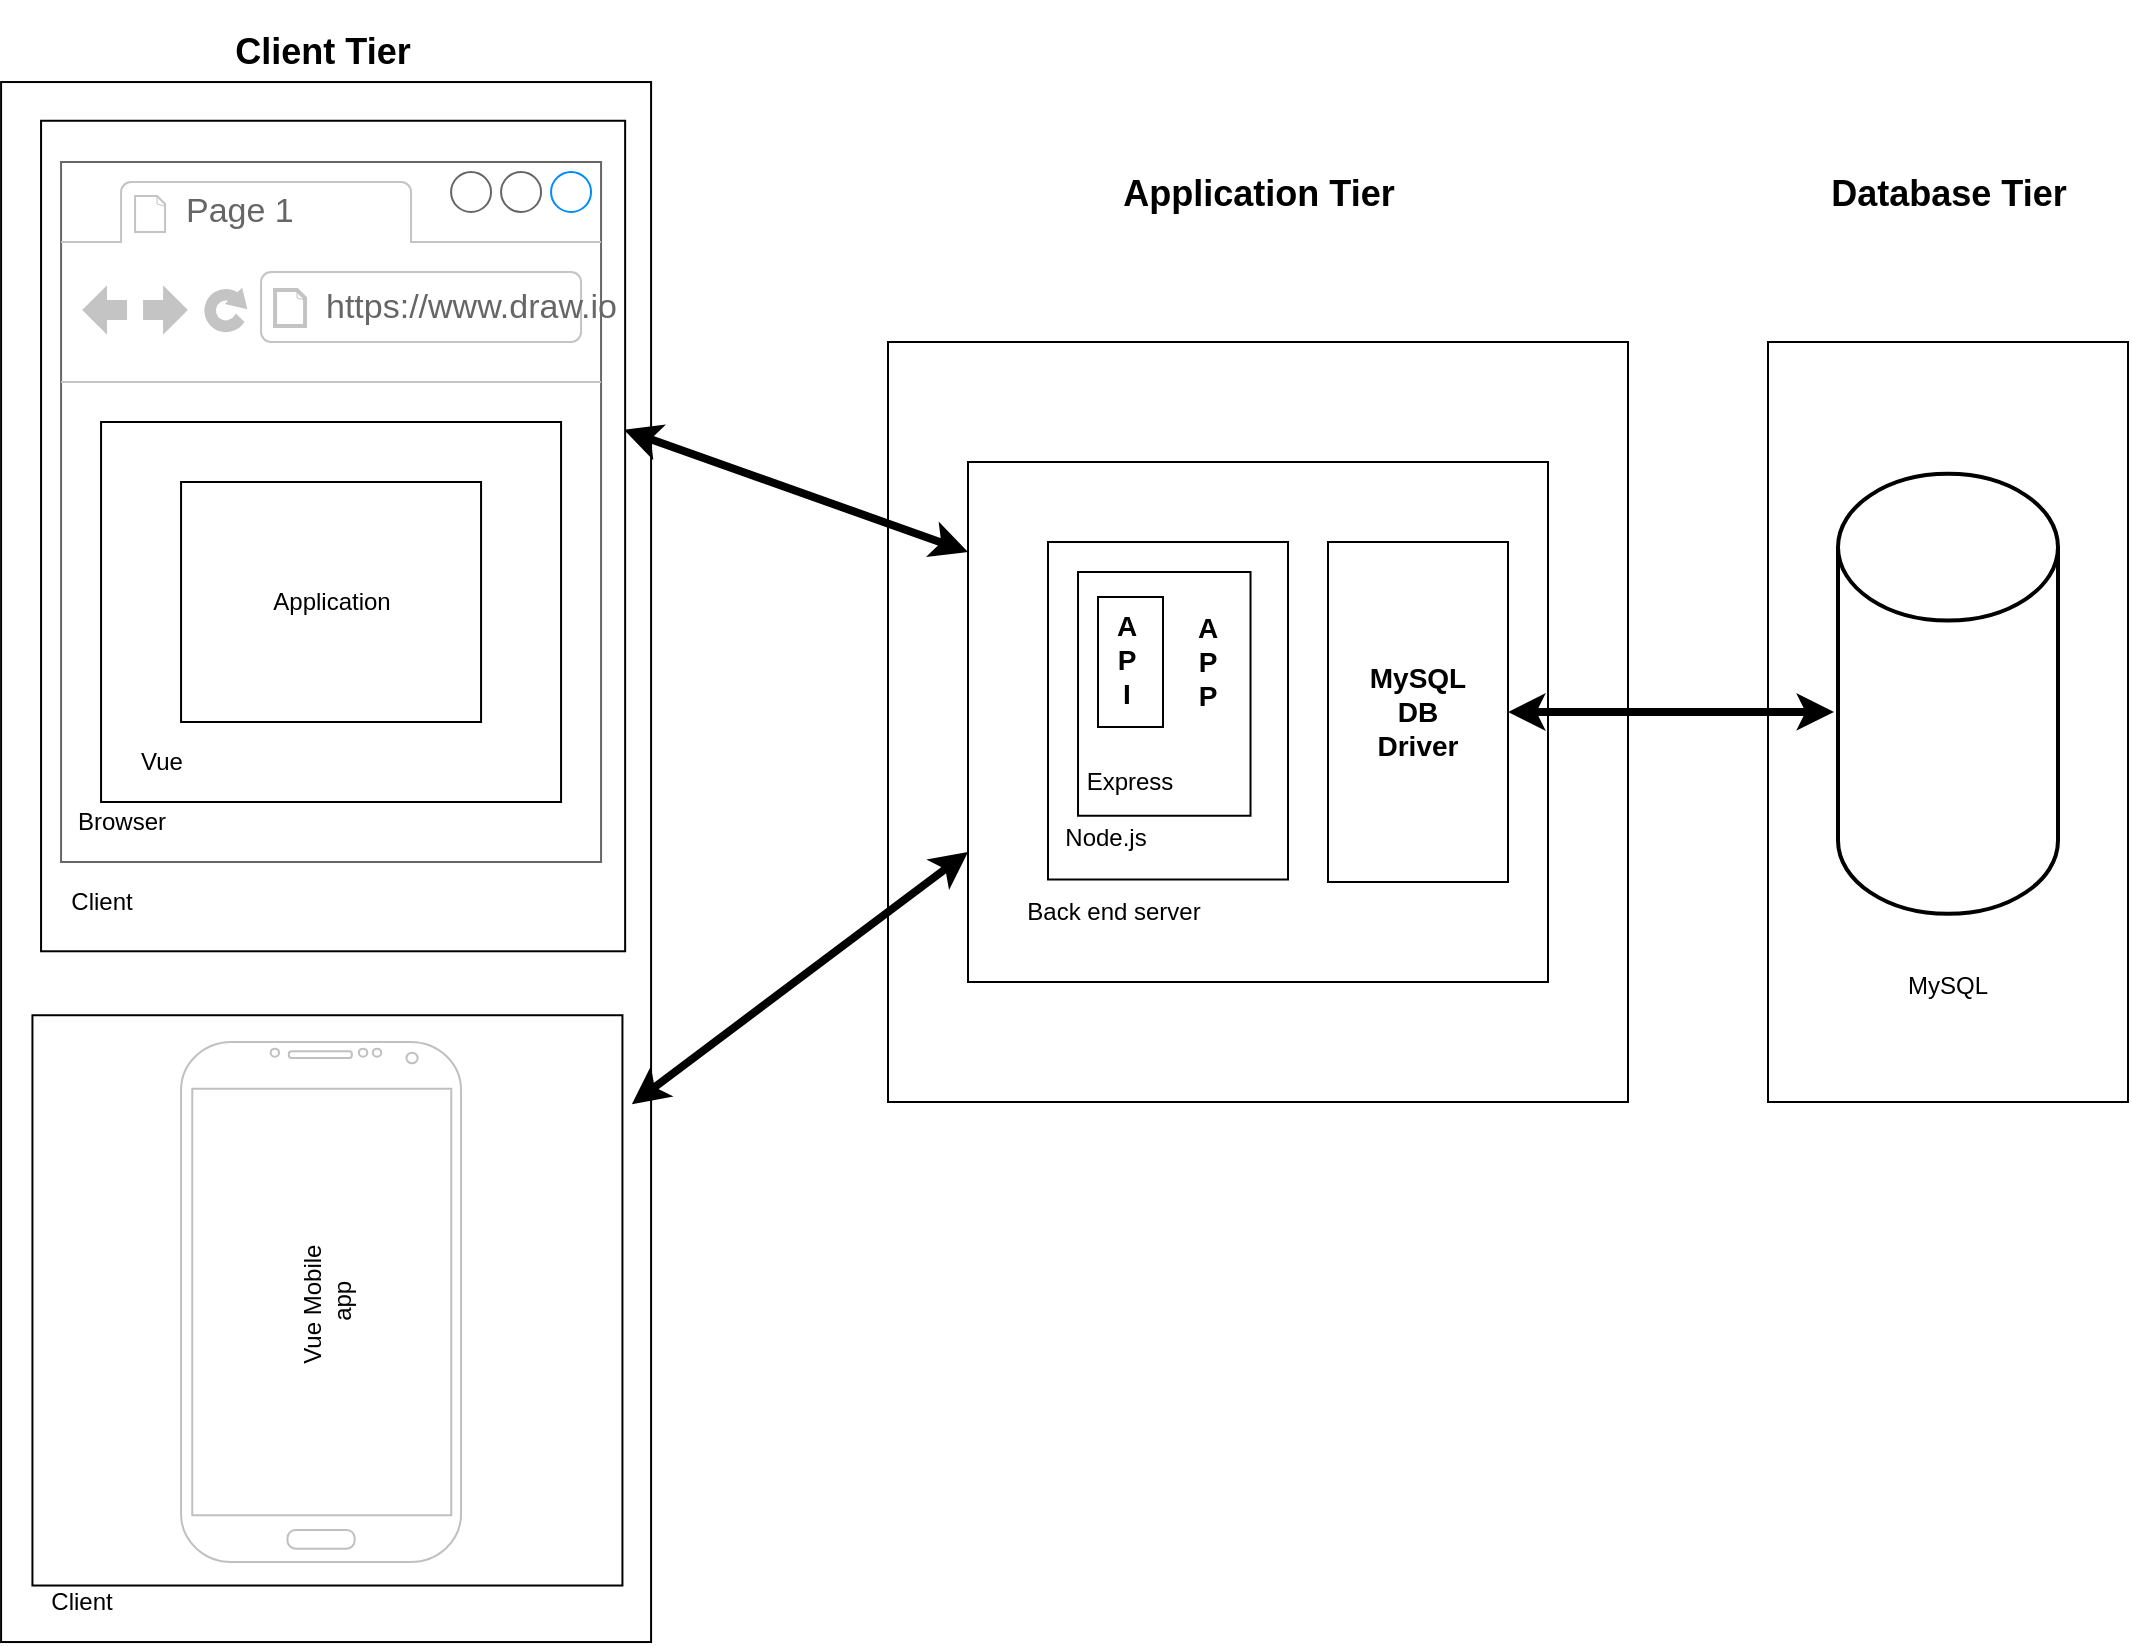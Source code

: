 <mxfile version="13.0.0" type="device"><diagram id="nf9udRQdgD5p2TUsVrAF" name="Page-1"><mxGraphModel dx="868" dy="544" grid="1" gridSize="10" guides="1" tooltips="1" connect="1" arrows="1" fold="1" page="1" pageScale="1" pageWidth="1169" pageHeight="827" math="0" shadow="0"><root><mxCell id="0"/><mxCell id="1" parent="0"/><mxCell id="nQDFvrvhVWM3tXNLTVn6-1" value="" style="rounded=0;whiteSpace=wrap;html=1;rotation=90;" parent="1" vertex="1"><mxGeometry x="-180.96" y="267.52" width="780" height="325" as="geometry"/></mxCell><mxCell id="nQDFvrvhVWM3tXNLTVn6-2" value="" style="rounded=0;whiteSpace=wrap;html=1;rotation=90;" parent="1" vertex="1"><mxGeometry x="4.92" y="120.99" width="415.26" height="292.04" as="geometry"/></mxCell><mxCell id="nQDFvrvhVWM3tXNLTVn6-4" value="Client" style="text;html=1;strokeColor=none;fillColor=none;align=center;verticalAlign=middle;whiteSpace=wrap;rounded=0;" parent="1" vertex="1"><mxGeometry x="76.53" y="440" width="40" height="20" as="geometry"/></mxCell><mxCell id="nQDFvrvhVWM3tXNLTVn6-5" value="" style="strokeWidth=1;shadow=0;dashed=0;align=center;html=1;shape=mxgraph.mockup.containers.browserWindow;rSize=0;strokeColor=#666666;strokeColor2=#008cff;strokeColor3=#c4c4c4;mainText=,;recursiveResize=0;" parent="1" vertex="1"><mxGeometry x="76.53" y="80" width="270" height="350" as="geometry"/></mxCell><mxCell id="nQDFvrvhVWM3tXNLTVn6-6" value="Page 1" style="strokeWidth=1;shadow=0;dashed=0;align=center;html=1;shape=mxgraph.mockup.containers.anchor;fontSize=17;fontColor=#666666;align=left;" parent="nQDFvrvhVWM3tXNLTVn6-5" vertex="1"><mxGeometry x="60" y="12" width="110" height="26" as="geometry"/></mxCell><mxCell id="nQDFvrvhVWM3tXNLTVn6-7" value="https://www.draw.io" style="strokeWidth=1;shadow=0;dashed=0;align=center;html=1;shape=mxgraph.mockup.containers.anchor;rSize=0;fontSize=17;fontColor=#666666;align=left;" parent="nQDFvrvhVWM3tXNLTVn6-5" vertex="1"><mxGeometry x="130" y="60" width="250" height="26" as="geometry"/></mxCell><mxCell id="nQDFvrvhVWM3tXNLTVn6-8" value="" style="rounded=0;whiteSpace=wrap;html=1;" parent="nQDFvrvhVWM3tXNLTVn6-5" vertex="1"><mxGeometry x="20" y="130" width="230" height="190" as="geometry"/></mxCell><mxCell id="nQDFvrvhVWM3tXNLTVn6-9" value="Browser" style="text;html=1;strokeColor=none;fillColor=none;align=center;verticalAlign=middle;whiteSpace=wrap;rounded=0;" parent="nQDFvrvhVWM3tXNLTVn6-5" vertex="1"><mxGeometry x="10" y="320" width="40" height="20" as="geometry"/></mxCell><mxCell id="nQDFvrvhVWM3tXNLTVn6-10" value="Application" style="rounded=0;whiteSpace=wrap;html=1;" parent="nQDFvrvhVWM3tXNLTVn6-5" vertex="1"><mxGeometry x="60" y="160" width="150" height="120" as="geometry"/></mxCell><mxCell id="nQDFvrvhVWM3tXNLTVn6-11" value="Vue" style="text;html=1;strokeColor=none;fillColor=none;align=center;verticalAlign=middle;whiteSpace=wrap;rounded=0;" parent="nQDFvrvhVWM3tXNLTVn6-5" vertex="1"><mxGeometry x="30" y="290" width="40" height="20" as="geometry"/></mxCell><mxCell id="nQDFvrvhVWM3tXNLTVn6-14" value="Vue Mobile&amp;nbsp;&lt;br&gt;app" style="rounded=0;whiteSpace=wrap;html=1;rotation=-90;" parent="1" vertex="1"><mxGeometry x="67.15" y="501.69" width="285.14" height="295" as="geometry"/></mxCell><mxCell id="nQDFvrvhVWM3tXNLTVn6-15" value="Client" style="text;html=1;strokeColor=none;fillColor=none;align=center;verticalAlign=middle;whiteSpace=wrap;rounded=0;" parent="1" vertex="1"><mxGeometry x="66.53" y="790" width="40" height="20" as="geometry"/></mxCell><mxCell id="nQDFvrvhVWM3tXNLTVn6-16" value="" style="verticalLabelPosition=bottom;verticalAlign=top;html=1;shadow=0;dashed=0;strokeWidth=1;shape=mxgraph.android.phone2;strokeColor=#c0c0c0;" parent="1" vertex="1"><mxGeometry x="136.53" y="520" width="140" height="260" as="geometry"/></mxCell><mxCell id="nQDFvrvhVWM3tXNLTVn6-19" value="" style="rounded=0;whiteSpace=wrap;html=1;" parent="1" vertex="1"><mxGeometry x="490" y="170" width="370" height="380" as="geometry"/></mxCell><mxCell id="nQDFvrvhVWM3tXNLTVn6-20" value="" style="rounded=0;whiteSpace=wrap;html=1;" parent="1" vertex="1"><mxGeometry x="530" y="230" width="290" height="260" as="geometry"/></mxCell><mxCell id="nQDFvrvhVWM3tXNLTVn6-21" value="" style="rounded=0;whiteSpace=wrap;html=1;rotation=90;" parent="1" vertex="1"><mxGeometry x="545.63" y="294.38" width="168.75" height="120" as="geometry"/></mxCell><mxCell id="nQDFvrvhVWM3tXNLTVn6-23" value="" style="rounded=0;whiteSpace=wrap;html=1;rotation=90;" parent="1" vertex="1"><mxGeometry x="567.2" y="302.81" width="121.87" height="86.25" as="geometry"/></mxCell><mxCell id="nQDFvrvhVWM3tXNLTVn6-24" value="" style="rounded=0;whiteSpace=wrap;html=1;rotation=90;" parent="1" vertex="1"><mxGeometry x="578.75" y="313.75" width="65" height="32.5" as="geometry"/></mxCell><mxCell id="nQDFvrvhVWM3tXNLTVn6-28" value="&lt;b style=&quot;font-size: 14px&quot;&gt;A&lt;br&gt;P&lt;br&gt;P&lt;br&gt;&lt;/b&gt;" style="text;html=1;strokeColor=none;fillColor=none;align=center;verticalAlign=middle;whiteSpace=wrap;rounded=0;" parent="1" vertex="1"><mxGeometry x="640" y="300" width="20" height="60" as="geometry"/></mxCell><mxCell id="nQDFvrvhVWM3tXNLTVn6-29" value="&lt;b style=&quot;font-size: 14px&quot;&gt;A&lt;br&gt;P&lt;br&gt;I&lt;/b&gt;" style="text;html=1;strokeColor=none;fillColor=none;align=center;verticalAlign=middle;whiteSpace=wrap;rounded=0;" parent="1" vertex="1"><mxGeometry x="597.5" y="298" width="22.5" height="62" as="geometry"/></mxCell><mxCell id="nQDFvrvhVWM3tXNLTVn6-30" value="Express" style="text;html=1;strokeColor=none;fillColor=none;align=center;verticalAlign=middle;whiteSpace=wrap;rounded=0;" parent="1" vertex="1"><mxGeometry x="591" y="380" width="40" height="20" as="geometry"/></mxCell><mxCell id="nQDFvrvhVWM3tXNLTVn6-31" value="Node.js" style="text;html=1;strokeColor=none;fillColor=none;align=center;verticalAlign=middle;whiteSpace=wrap;rounded=0;" parent="1" vertex="1"><mxGeometry x="579" y="408" width="40" height="20" as="geometry"/></mxCell><mxCell id="nQDFvrvhVWM3tXNLTVn6-32" value="Back end server" style="text;html=1;strokeColor=none;fillColor=none;align=center;verticalAlign=middle;whiteSpace=wrap;rounded=0;" parent="1" vertex="1"><mxGeometry x="546" y="440" width="114" height="30" as="geometry"/></mxCell><mxCell id="nQDFvrvhVWM3tXNLTVn6-35" value="&lt;h2&gt;Application Tier&lt;/h2&gt;" style="text;html=1;align=center;verticalAlign=middle;resizable=0;points=[];autosize=1;" parent="1" vertex="1"><mxGeometry x="600" y="70.99" width="150" height="50" as="geometry"/></mxCell><mxCell id="nQDFvrvhVWM3tXNLTVn6-36" value="&lt;h2&gt;Client Tier&lt;/h2&gt;" style="text;html=1;align=center;verticalAlign=middle;resizable=0;points=[];autosize=1;" parent="1" vertex="1"><mxGeometry x="156.53" width="100" height="50" as="geometry"/></mxCell><mxCell id="nQDFvrvhVWM3tXNLTVn6-37" value="&lt;b style=&quot;font-size: 14px&quot;&gt;MySQL&lt;br&gt;DB&lt;br&gt;Driver&lt;/b&gt;" style="rounded=0;whiteSpace=wrap;html=1;" parent="1" vertex="1"><mxGeometry x="710" y="270" width="90" height="170" as="geometry"/></mxCell><mxCell id="nQDFvrvhVWM3tXNLTVn6-41" value="" style="rounded=0;whiteSpace=wrap;html=1;" parent="1" vertex="1"><mxGeometry x="930" y="170" width="180" height="380" as="geometry"/></mxCell><mxCell id="nQDFvrvhVWM3tXNLTVn6-42" value="" style="strokeWidth=2;html=1;shape=mxgraph.flowchart.database;whiteSpace=wrap;" parent="1" vertex="1"><mxGeometry x="965" y="235.93" width="110" height="220" as="geometry"/></mxCell><mxCell id="nQDFvrvhVWM3tXNLTVn6-43" value="&lt;h2&gt;Database Tier&lt;/h2&gt;" style="text;html=1;align=center;verticalAlign=middle;resizable=0;points=[];autosize=1;" parent="1" vertex="1"><mxGeometry x="955" y="70.99" width="130" height="50" as="geometry"/></mxCell><mxCell id="nQDFvrvhVWM3tXNLTVn6-44" value="MySQL" style="text;html=1;strokeColor=none;fillColor=none;align=center;verticalAlign=middle;whiteSpace=wrap;rounded=0;" parent="1" vertex="1"><mxGeometry x="1000" y="482" width="40" height="20" as="geometry"/></mxCell><mxCell id="nQDFvrvhVWM3tXNLTVn6-45" value="" style="endArrow=classic;startArrow=classic;html=1;exitX=0.372;exitY=0.002;exitDx=0;exitDy=0;exitPerimeter=0;entryX=0;entryY=0.173;entryDx=0;entryDy=0;entryPerimeter=0;strokeWidth=4;" parent="1" source="nQDFvrvhVWM3tXNLTVn6-2" target="nQDFvrvhVWM3tXNLTVn6-20" edge="1"><mxGeometry width="50" height="50" relative="1" as="geometry"><mxPoint x="430" y="290" as="sourcePoint"/><mxPoint x="480" y="240" as="targetPoint"/></mxGeometry></mxCell><mxCell id="nQDFvrvhVWM3tXNLTVn6-46" value="" style="endArrow=classic;startArrow=classic;html=1;exitX=0.844;exitY=1.016;exitDx=0;exitDy=0;exitPerimeter=0;entryX=0;entryY=0.75;entryDx=0;entryDy=0;strokeWidth=4;" parent="1" source="nQDFvrvhVWM3tXNLTVn6-14" target="nQDFvrvhVWM3tXNLTVn6-20" edge="1"><mxGeometry width="50" height="50" relative="1" as="geometry"><mxPoint x="367.986" y="223.857" as="sourcePoint"/><mxPoint x="540" y="284.98" as="targetPoint"/></mxGeometry></mxCell><mxCell id="nQDFvrvhVWM3tXNLTVn6-47" value="" style="endArrow=classic;startArrow=classic;html=1;exitX=1;exitY=0.5;exitDx=0;exitDy=0;entryX=-0.018;entryY=0.541;entryDx=0;entryDy=0;strokeWidth=4;entryPerimeter=0;" parent="1" source="nQDFvrvhVWM3tXNLTVn6-37" target="nQDFvrvhVWM3tXNLTVn6-42" edge="1"><mxGeometry width="50" height="50" relative="1" as="geometry"><mxPoint x="820" y="439.852" as="sourcePoint"/><mxPoint x="988.06" y="313.75" as="targetPoint"/></mxGeometry></mxCell></root></mxGraphModel></diagram></mxfile>